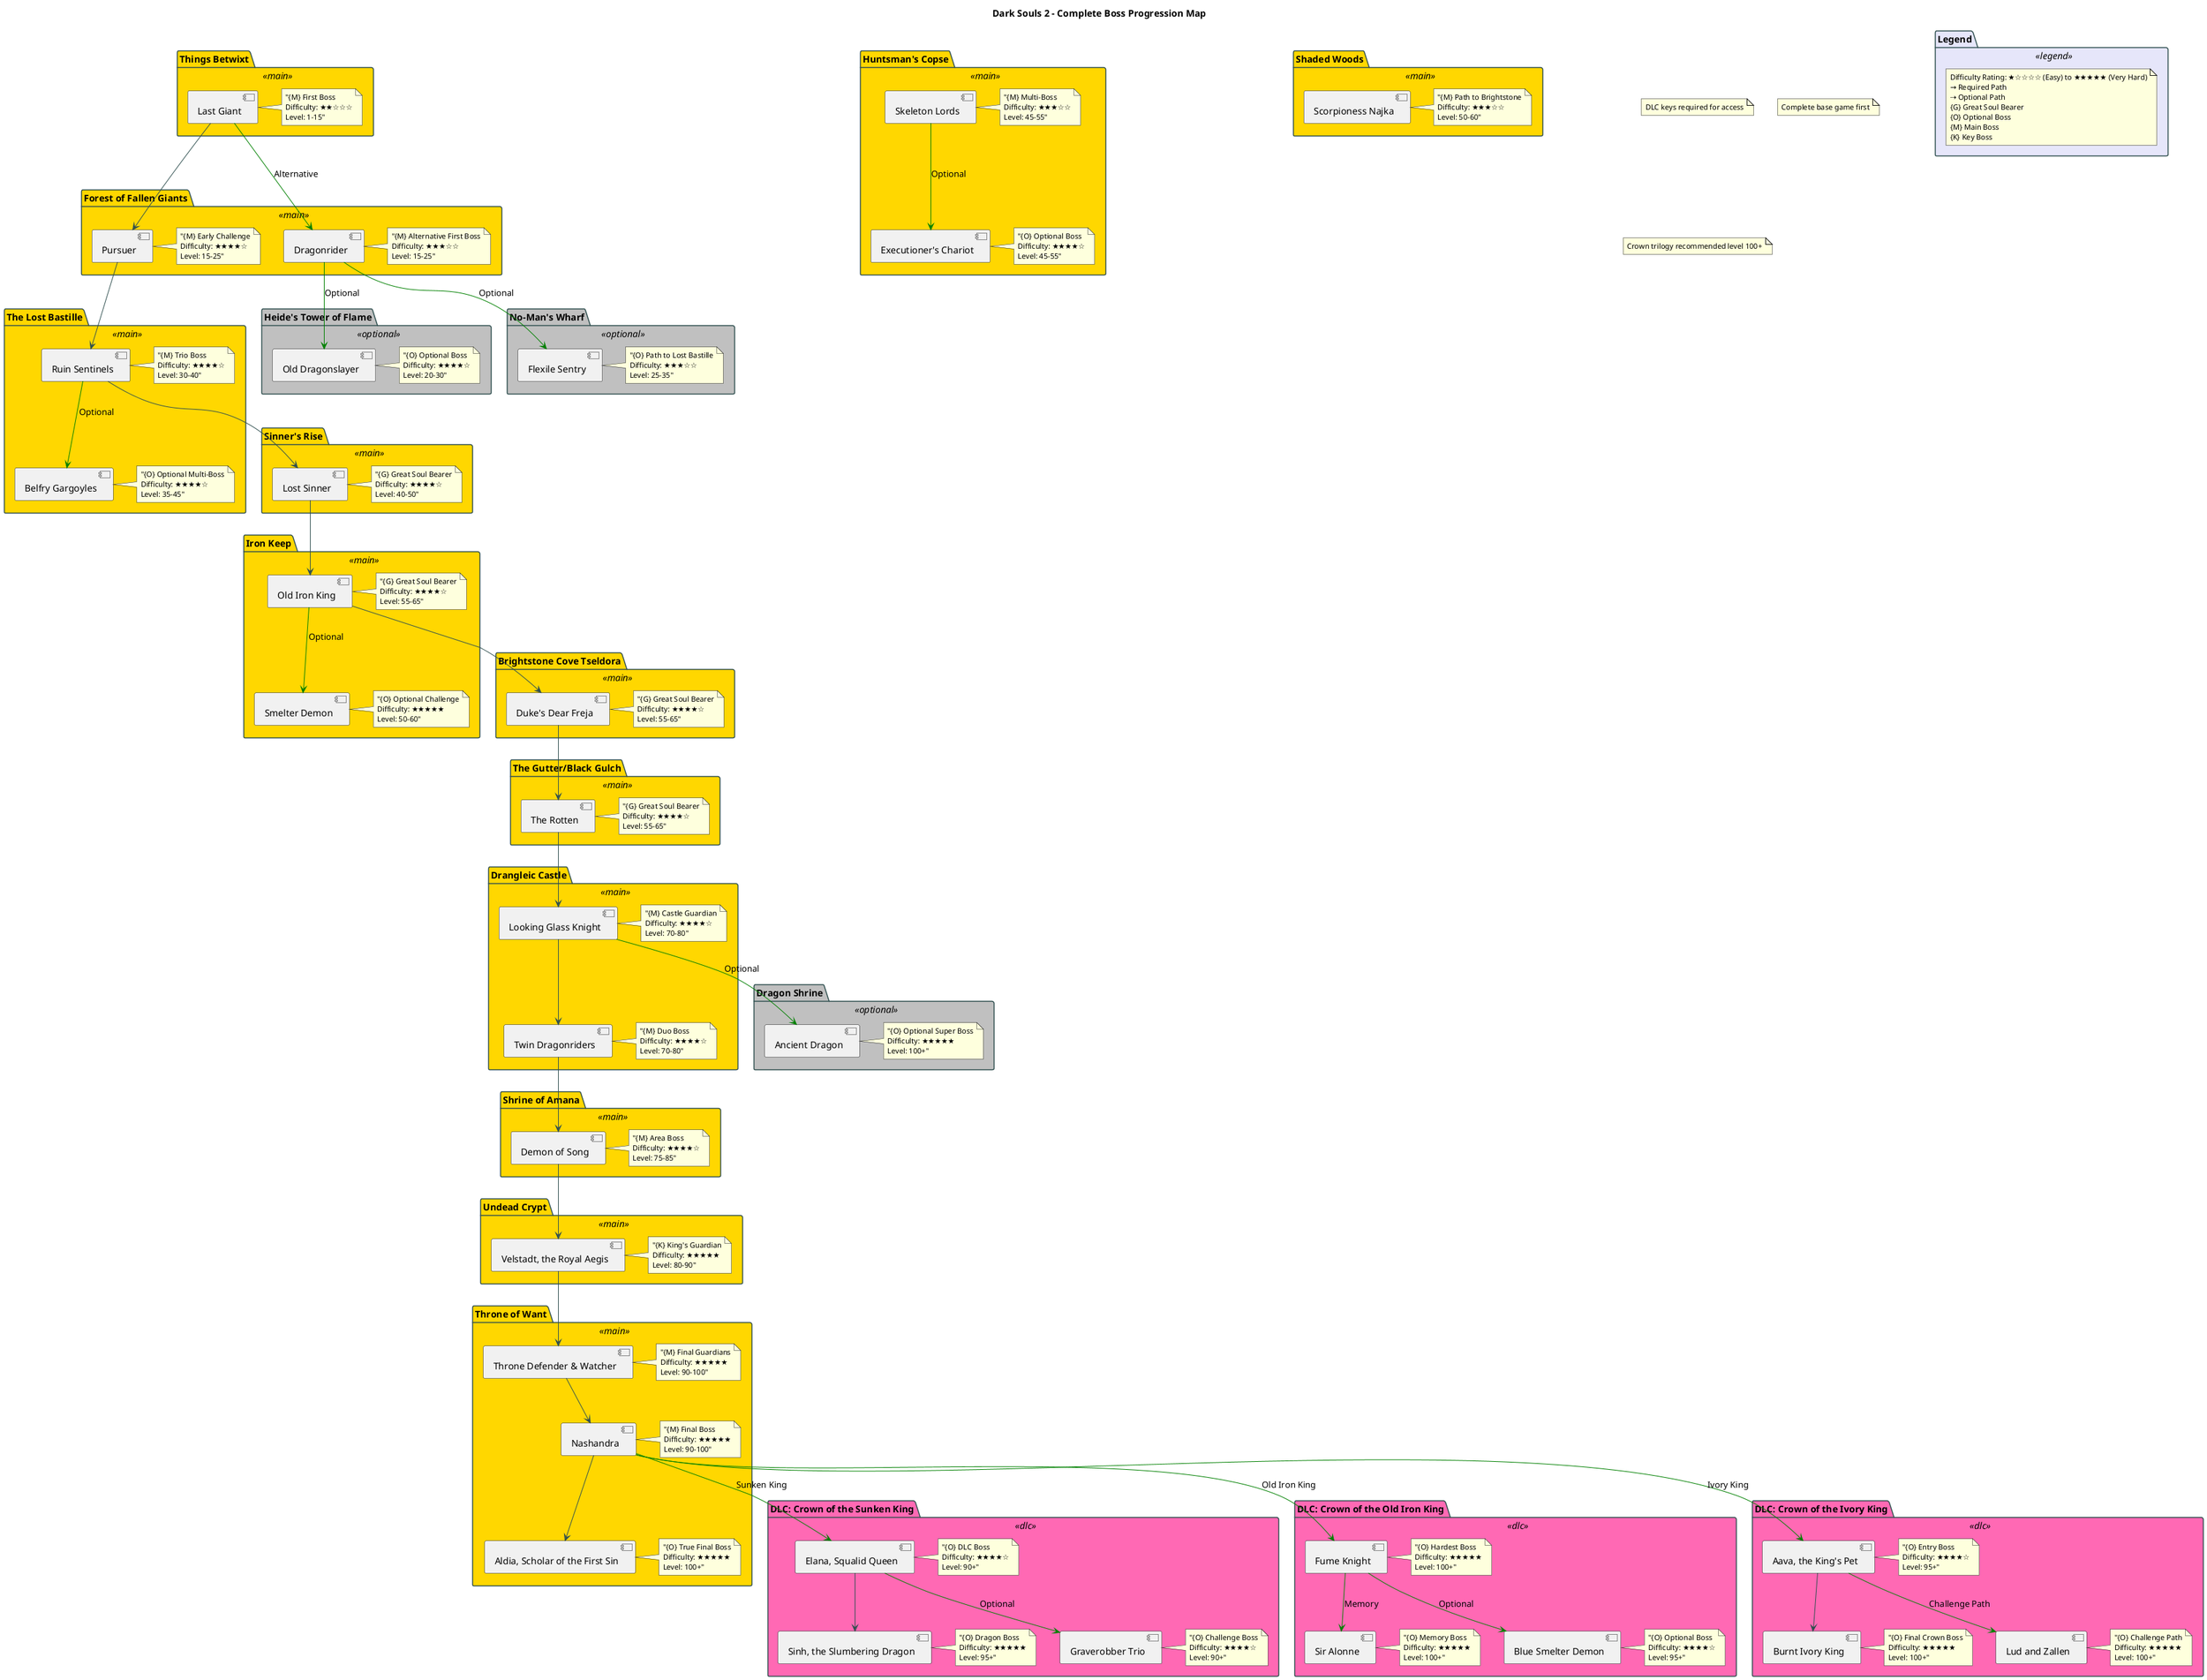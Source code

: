@startuml
!define MAIN_COLOR #FFD700
!define OPTIONAL_COLOR #C0C0C0
!define DLC_COLOR #FF69B4
!define LEGEND_COLOR #E6E6FA
!define DIFFICULTY_HIGH #FF0000
!define DIFFICULTY_MEDIUM #FFA500
!define DIFFICULTY_LOW #008000

skinparam {
    PackageBackgroundColor<<main>> MAIN_COLOR
    PackageBackgroundColor<<optional>> OPTIONAL_COLOR
    PackageBackgroundColor<<dlc>> DLC_COLOR
    PackageBackgroundColor<<legend>> LEGEND_COLOR
    ArrowColor #2F4F4F
    PackageBorderColor #2F4F4F
    NodeFontSize 12
    NoteFontSize 11
}

title Dark Souls 2 - Complete Boss Progression Map

package "Legend" <<legend>> {
    note as N1
        Difficulty Rating: ★☆☆☆☆ (Easy) to ★★★★★ (Very Hard)
        → Required Path
        ⇢ Optional Path
        {G} Great Soul Bearer
        {O} Optional Boss
        {M} Main Boss
        {K} Key Boss
    end note
}

package "Things Betwixt" <<main>> {
    [Last Giant] as LastGiant
    note right: "{M} First Boss\nDifficulty: ★★☆☆☆\nLevel: 1-15"
}

package "Forest of Fallen Giants" <<main>> {
    [Pursuer] as Pursuer
    note right: "{M} Early Challenge\nDifficulty: ★★★★☆\nLevel: 15-25"
    
    [Dragonrider] as Dragonrider
    note right: "{M} Alternative First Boss\nDifficulty: ★★★☆☆\nLevel: 15-25"
}

package "Heide's Tower of Flame" <<optional>> {
    [Old Dragonslayer] as Dragonslayer
    note right: "{O} Optional Boss\nDifficulty: ★★★★☆\nLevel: 20-30"
}

package "No-Man's Wharf" <<optional>> {
    [Flexile Sentry] as Flexile
    note right: "{O} Path to Lost Bastille\nDifficulty: ★★★☆☆\nLevel: 25-35"
}

package "The Lost Bastille" <<main>> {
    [Ruin Sentinels] as Sentinels
    note right: "{M} Trio Boss\nDifficulty: ★★★★☆\nLevel: 30-40"
    
    [Belfry Gargoyles] as Gargoyles
    note right: "{O} Optional Multi-Boss\nDifficulty: ★★★★☆\nLevel: 35-45"
}

package "Sinner's Rise" <<main>> {
    [Lost Sinner] as Sinner
    note right: "{G} Great Soul Bearer\nDifficulty: ★★★★☆\nLevel: 40-50"
}

package "Huntsman's Copse" <<main>> {
    [Skeleton Lords] as SkeletonLords
    note right: "{M} Multi-Boss\nDifficulty: ★★★☆☆\nLevel: 45-55"
    
    [Executioner's Chariot] as Chariot
    note right: "{O} Optional Boss\nDifficulty: ★★★★☆\nLevel: 45-55"
}

package "Iron Keep" <<main>> {
    [Smelter Demon] as Smelter
    note right: "{O} Optional Challenge\nDifficulty: ★★★★★\nLevel: 50-60"
    
    [Old Iron King] as IronKing
    note right: "{G} Great Soul Bearer\nDifficulty: ★★★★☆\nLevel: 55-65"
}

package "Shaded Woods" <<main>> {
    [Scorpioness Najka] as Najka
    note right: "{M} Path to Brightstone\nDifficulty: ★★★☆☆\nLevel: 50-60"
}

package "Brightstone Cove Tseldora" <<main>> {
    [Duke's Dear Freja] as Freja
    note right: "{G} Great Soul Bearer\nDifficulty: ★★★★☆\nLevel: 55-65"
}

package "The Gutter/Black Gulch" <<main>> {
    [The Rotten] as Rotten
    note right: "{G} Great Soul Bearer\nDifficulty: ★★★★☆\nLevel: 55-65"
}

package "Drangleic Castle" <<main>> {
    [Looking Glass Knight] as Knight
    note right: "{M} Castle Guardian\nDifficulty: ★★★★☆\nLevel: 70-80"
    
    [Twin Dragonriders] as TwinRiders
    note right: "{M} Duo Boss\nDifficulty: ★★★★☆\nLevel: 70-80"
}

package "Shrine of Amana" <<main>> {
    [Demon of Song] as DemonSong
    note right: "{M} Area Boss\nDifficulty: ★★★★☆\nLevel: 75-85"
}

package "Undead Crypt" <<main>> {
    [Velstadt, the Royal Aegis] as Velstadt
    note right: "{K} King's Guardian\nDifficulty: ★★★★★\nLevel: 80-90"
}

package "Dragon Shrine" <<optional>> {
    [Ancient Dragon] as AncientDragon
    note right: "{O} Optional Super Boss\nDifficulty: ★★★★★\nLevel: 100+"
}

package "Throne of Want" <<main>> {
    [Throne Defender & Watcher] as Throne
    note right: "{M} Final Guardians\nDifficulty: ★★★★★\nLevel: 90-100"
    
    [Nashandra] as Nashandra
    note right: "{M} Final Boss\nDifficulty: ★★★★★\nLevel: 90-100"
    
    [Aldia, Scholar of the First Sin] as Aldia
    note right: "{O} True Final Boss\nDifficulty: ★★★★★\nLevel: 100+"
}

package "DLC: Crown of the Sunken King" <<dlc>> {
    [Elana, Squalid Queen] as Elana
    note right: "{O} DLC Boss\nDifficulty: ★★★★☆\nLevel: 90+"
    
    [Sinh, the Slumbering Dragon] as Sinh
    note right: "{O} Dragon Boss\nDifficulty: ★★★★★\nLevel: 95+"
    
    [Graverobber Trio] as Graverobbers
    note right: "{O} Challenge Boss\nDifficulty: ★★★★☆\nLevel: 90+"
}

package "DLC: Crown of the Old Iron King" <<dlc>> {
    [Fume Knight] as Fume
    note right: "{O} Hardest Boss\nDifficulty: ★★★★★\nLevel: 100+"
    
    [Sir Alonne] as Alonne
    note right: "{O} Memory Boss\nDifficulty: ★★★★★\nLevel: 100+"
    
    [Blue Smelter Demon] as BlueSmelter
    note right: "{O} Optional Boss\nDifficulty: ★★★★☆\nLevel: 95+"
}

package "DLC: Crown of the Ivory King" <<dlc>> {
    [Aava, the King's Pet] as Aava
    note right: "{O} Entry Boss\nDifficulty: ★★★★☆\nLevel: 95+"
    
    [Burnt Ivory King] as IvoryKing
    note right: "{O} Final Crown Boss\nDifficulty: ★★★★★\nLevel: 100+"
    
    [Lud and Zallen] as TigerDuo
    note right: "{O} Challenge Path\nDifficulty: ★★★★★\nLevel: 100+"
}

' Main Story Progression
LastGiant --> Pursuer
Pursuer --> Sentinels
Sentinels --> Sinner
Sinner --> IronKing
IronKing --> Freja
Freja --> Rotten
Rotten --> Knight
Knight --> TwinRiders
TwinRiders --> DemonSong
DemonSong --> Velstadt
Velstadt --> Throne
Throne --> Nashandra
Nashandra --> Aldia

' Optional Paths
LastGiant -[#green]-> Dragonrider : "Alternative"
Dragonrider -[#green]-> Dragonslayer : "Optional"
Dragonrider -[#green]-> Flexile : "Optional"
Sentinels -[#green]-> Gargoyles : "Optional"
SkeletonLords -[#green]-> Chariot : "Optional"
IronKing -[#green]-> Smelter : "Optional"
Knight -[#green]-> AncientDragon : "Optional"

' DLC Access and Progression
Nashandra -[#green]-> Elana : "Sunken King"
Nashandra -[#green]-> Fume : "Old Iron King"
Nashandra -[#green]-> Aava : "Ivory King"

' DLC Internal Progression
Elana --> Sinh
Elana -[#green]-> Graverobbers : "Optional"

Fume -[#green]-> Alonne : "Memory"
Fume -[#green]-> BlueSmelter : "Optional"

Aava --> IvoryKing
Aava -[#green]-> TigerDuo : "Challenge Path"

' Additional Notes
note "DLC keys required for access" as N2
note "Complete base game first" as N3
note "Crown trilogy recommended level 100+" as N4

@enduml
